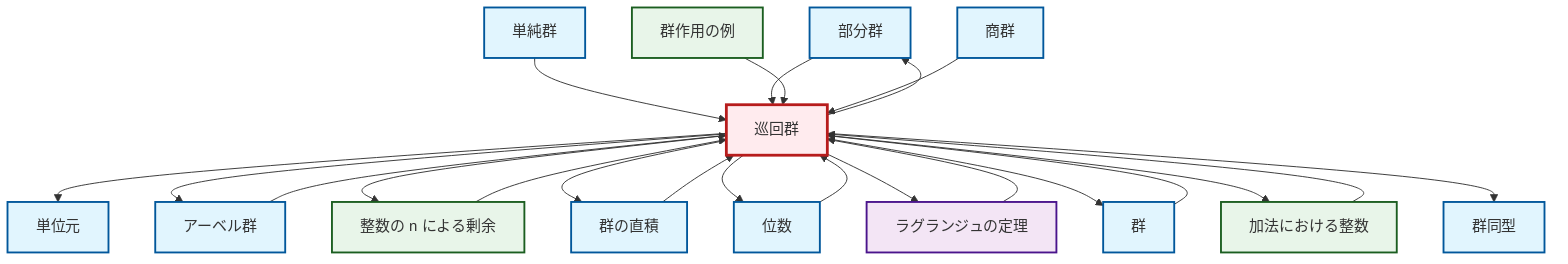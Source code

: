 graph TD
    classDef definition fill:#e1f5fe,stroke:#01579b,stroke-width:2px
    classDef theorem fill:#f3e5f5,stroke:#4a148c,stroke-width:2px
    classDef axiom fill:#fff3e0,stroke:#e65100,stroke-width:2px
    classDef example fill:#e8f5e9,stroke:#1b5e20,stroke-width:2px
    classDef current fill:#ffebee,stroke:#b71c1c,stroke-width:3px
    def-subgroup["部分群"]:::definition
    def-cyclic-group["巡回群"]:::definition
    thm-lagrange["ラグランジュの定理"]:::theorem
    ex-group-action-examples["群作用の例"]:::example
    ex-quotient-integers-mod-n["整数の n による剰余"]:::example
    def-abelian-group["アーベル群"]:::definition
    ex-integers-addition["加法における整数"]:::example
    def-identity-element["単位元"]:::definition
    def-group["群"]:::definition
    def-isomorphism["群同型"]:::definition
    def-simple-group["単純群"]:::definition
    def-quotient-group["商群"]:::definition
    def-order["位数"]:::definition
    def-direct-product["群の直積"]:::definition
    def-simple-group --> def-cyclic-group
    thm-lagrange --> def-cyclic-group
    def-cyclic-group --> def-identity-element
    ex-integers-addition --> def-cyclic-group
    def-abelian-group --> def-cyclic-group
    ex-quotient-integers-mod-n --> def-cyclic-group
    def-cyclic-group --> def-subgroup
    def-cyclic-group --> def-abelian-group
    def-cyclic-group --> ex-quotient-integers-mod-n
    def-subgroup --> def-cyclic-group
    def-cyclic-group --> def-direct-product
    def-cyclic-group --> def-order
    def-cyclic-group --> thm-lagrange
    def-direct-product --> def-cyclic-group
    ex-group-action-examples --> def-cyclic-group
    def-group --> def-cyclic-group
    def-cyclic-group --> def-group
    def-cyclic-group --> ex-integers-addition
    def-order --> def-cyclic-group
    def-quotient-group --> def-cyclic-group
    def-cyclic-group --> def-isomorphism
    class def-cyclic-group current